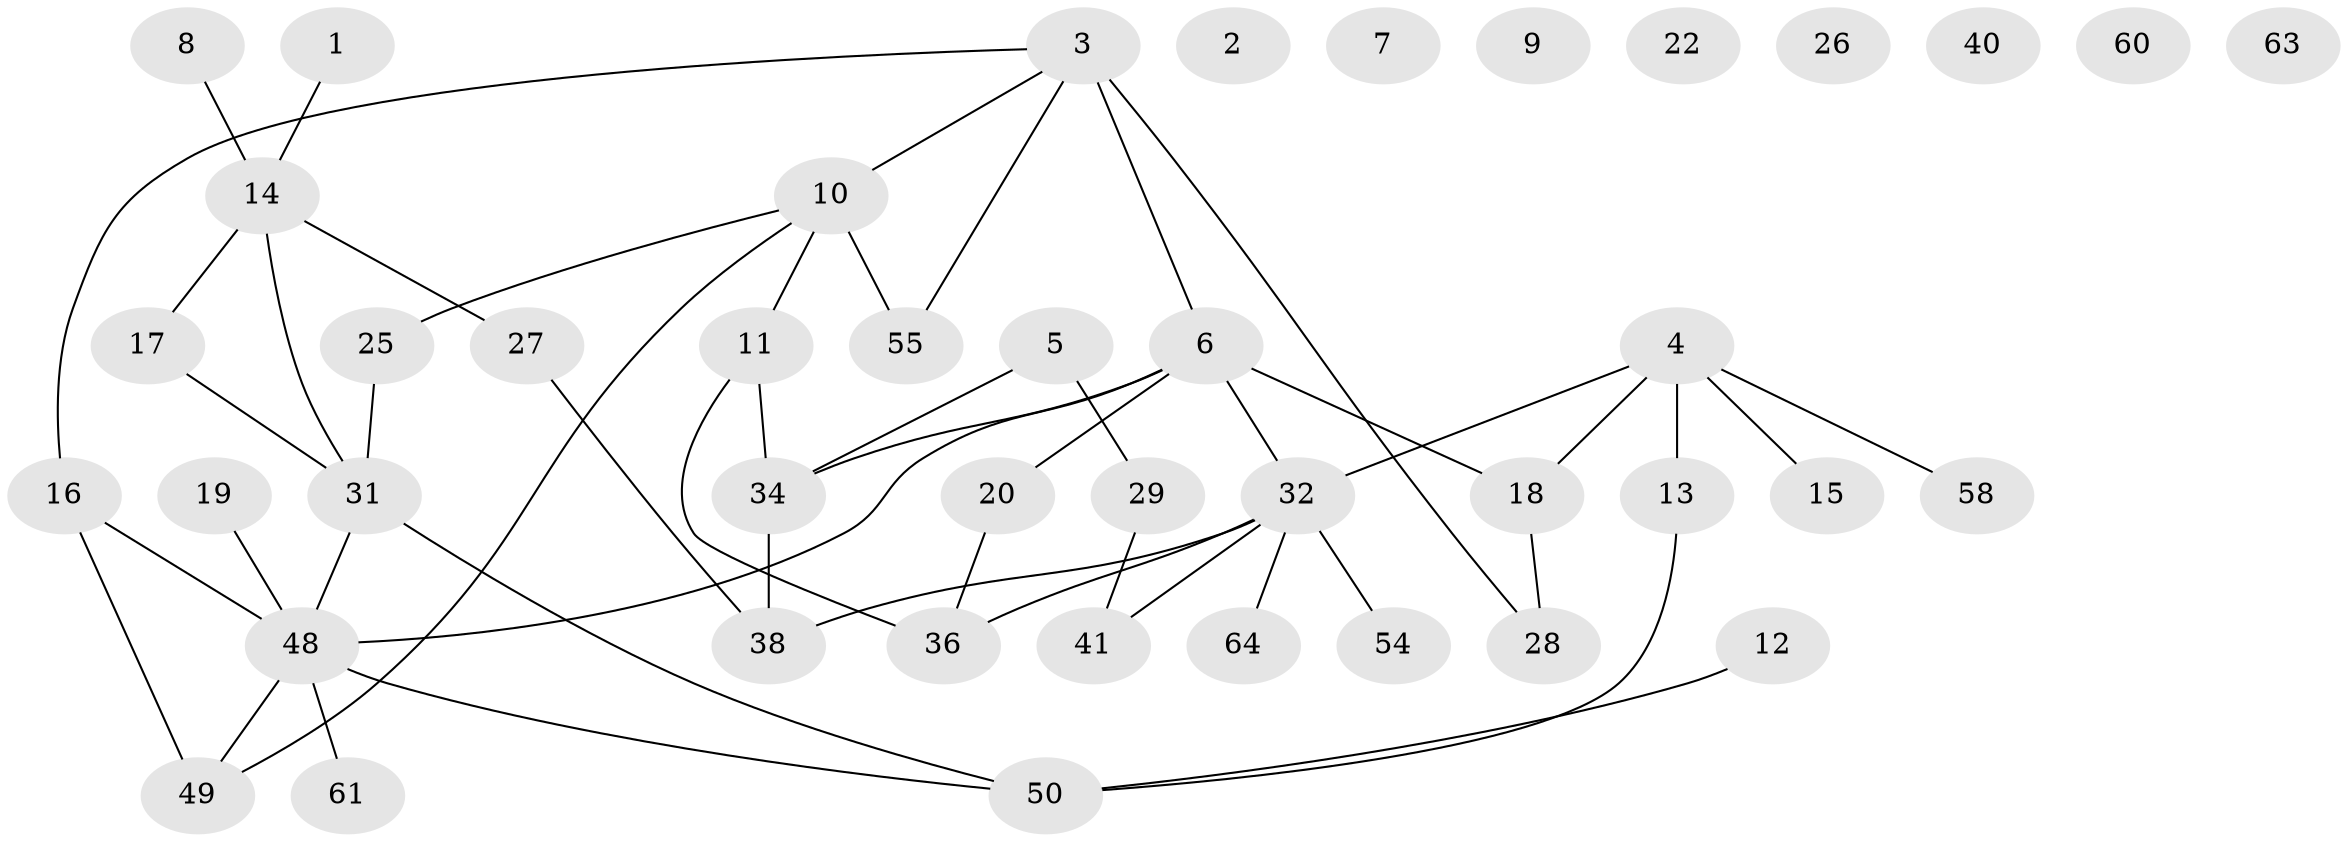 // original degree distribution, {1: 0.23076923076923078, 4: 0.13846153846153847, 6: 0.046153846153846156, 2: 0.24615384615384617, 5: 0.06153846153846154, 0: 0.1076923076923077, 3: 0.16923076923076924}
// Generated by graph-tools (version 1.1) at 2025/41/03/06/25 10:41:24]
// undirected, 43 vertices, 50 edges
graph export_dot {
graph [start="1"]
  node [color=gray90,style=filled];
  1 [super="+35"];
  2 [super="+45"];
  3 [super="+37"];
  4 [super="+42"];
  5;
  6 [super="+44"];
  7;
  8 [super="+23"];
  9;
  10 [super="+39"];
  11;
  12;
  13 [super="+24"];
  14 [super="+21"];
  15;
  16 [super="+30"];
  17;
  18 [super="+51"];
  19;
  20;
  22;
  25;
  26;
  27;
  28 [super="+33"];
  29 [super="+47"];
  31 [super="+57"];
  32 [super="+46"];
  34 [super="+62"];
  36 [super="+53"];
  38 [super="+43"];
  40;
  41 [super="+56"];
  48 [super="+52"];
  49 [super="+65"];
  50 [super="+59"];
  54;
  55;
  58;
  60;
  61;
  63;
  64;
  1 -- 14;
  3 -- 55;
  3 -- 28 [weight=2];
  3 -- 6;
  3 -- 10;
  3 -- 16;
  4 -- 13 [weight=2];
  4 -- 15;
  4 -- 18;
  4 -- 58;
  4 -- 32;
  5 -- 29;
  5 -- 34;
  6 -- 18;
  6 -- 34;
  6 -- 48;
  6 -- 32;
  6 -- 20;
  8 -- 14;
  10 -- 55 [weight=2];
  10 -- 25;
  10 -- 11;
  10 -- 49;
  11 -- 36;
  11 -- 34;
  12 -- 50;
  13 -- 50;
  14 -- 17;
  14 -- 31;
  14 -- 27;
  16 -- 48;
  16 -- 49;
  17 -- 31;
  18 -- 28;
  19 -- 48;
  20 -- 36;
  25 -- 31;
  27 -- 38;
  29 -- 41;
  31 -- 48 [weight=2];
  31 -- 50;
  32 -- 36;
  32 -- 38;
  32 -- 41 [weight=2];
  32 -- 54;
  32 -- 64;
  34 -- 38;
  48 -- 49;
  48 -- 50;
  48 -- 61;
}
